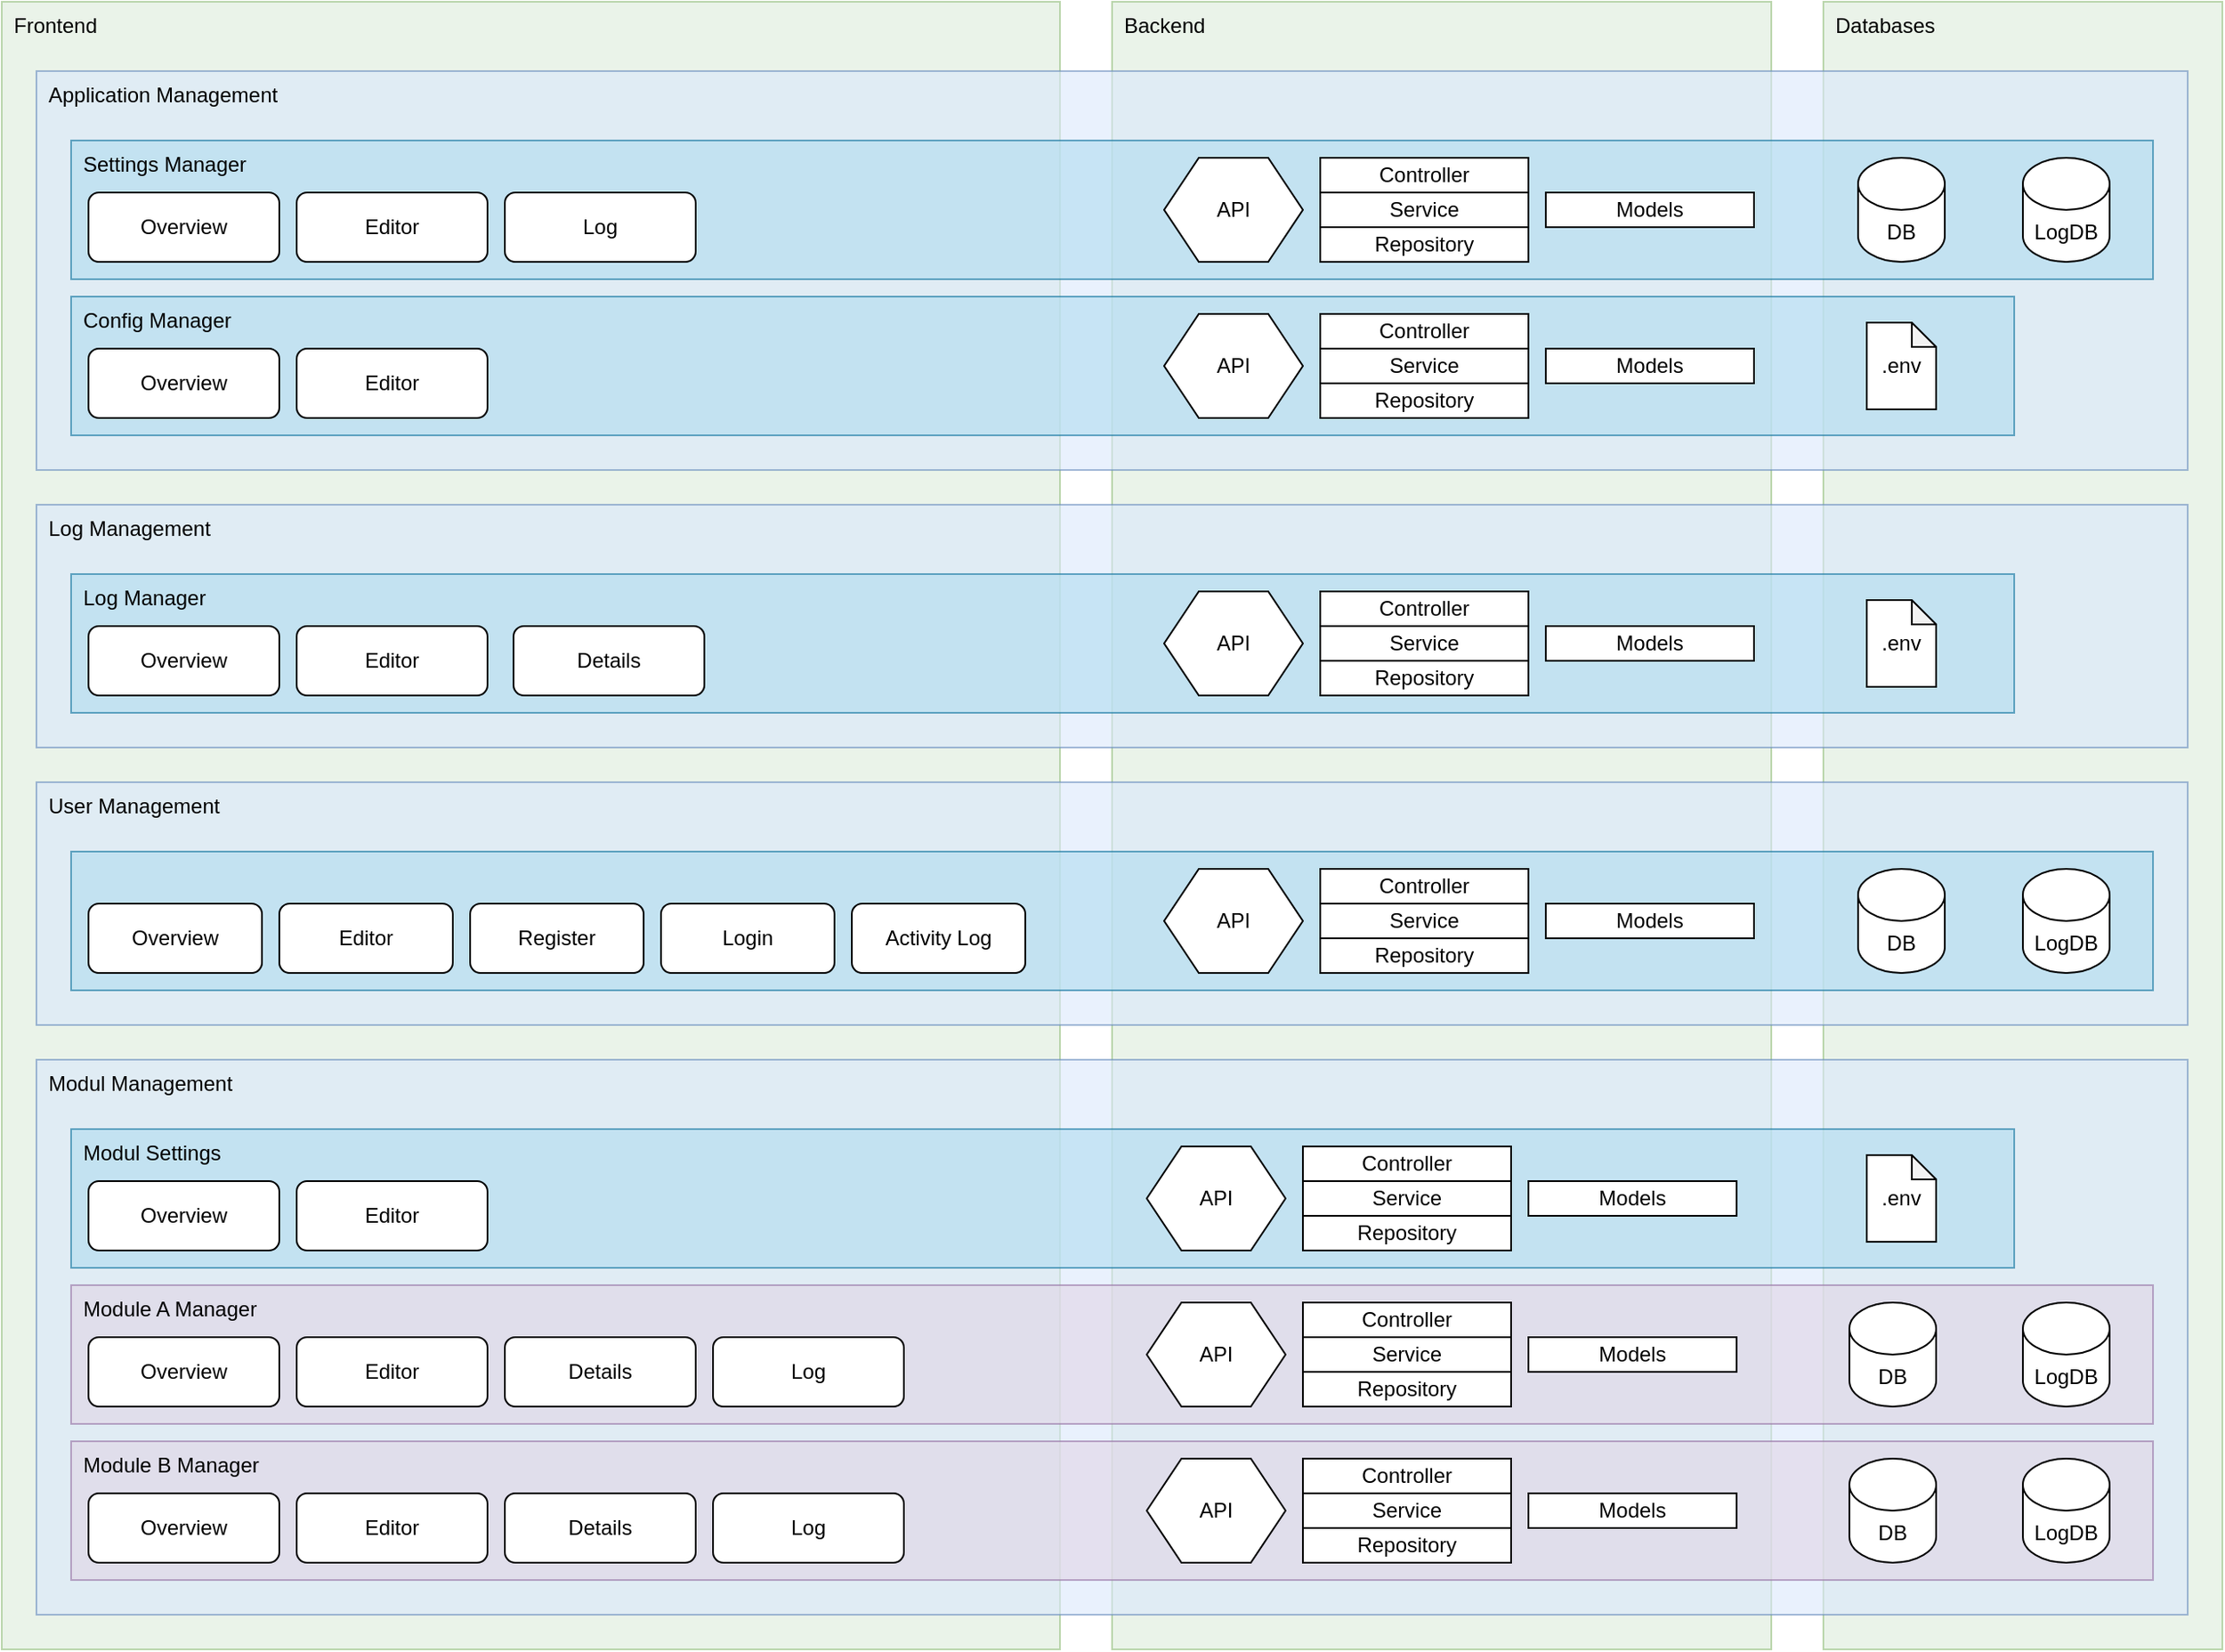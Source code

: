 <mxfile version="20.8.10" type="device"><diagram name="Seite-1" id="gSTySB_ZRClL65R-_BVx"><mxGraphModel dx="932" dy="1396" grid="1" gridSize="10" guides="1" tooltips="1" connect="1" arrows="1" fold="1" page="1" pageScale="1" pageWidth="827" pageHeight="1169" math="0" shadow="0"><root><mxCell id="0"/><mxCell id="1" parent="0"/><mxCell id="76y_ZrZEBd-r6lPZGU-f-1" value="Databases" style="rounded=0;whiteSpace=wrap;html=1;align=left;verticalAlign=top;spacingLeft=5;fillColor=#d5e8d4;strokeColor=#82b366;opacity=50;" vertex="1" parent="1"><mxGeometry x="1090" y="40" width="230" height="950" as="geometry"/></mxCell><mxCell id="ViVmES8ck2Q_rDrgHE28-2" value="Backend" style="rounded=0;whiteSpace=wrap;html=1;align=left;verticalAlign=top;spacingLeft=5;fillColor=#d5e8d4;strokeColor=#82b366;opacity=50;" parent="1" vertex="1"><mxGeometry x="680" y="40" width="380" height="950" as="geometry"/></mxCell><mxCell id="ViVmES8ck2Q_rDrgHE28-1" value="Frontend" style="rounded=0;whiteSpace=wrap;html=1;align=left;verticalAlign=top;spacingLeft=5;fillColor=#d5e8d4;strokeColor=#82b366;opacity=50;" parent="1" vertex="1"><mxGeometry x="40" y="40" width="610" height="950" as="geometry"/></mxCell><mxCell id="76y_ZrZEBd-r6lPZGU-f-2" value="Log Management" style="rounded=0;whiteSpace=wrap;html=1;align=left;verticalAlign=top;spacingLeft=5;fillColor=#dae8fc;strokeColor=#6c8ebf;opacity=60;" vertex="1" parent="1"><mxGeometry x="60" y="330" width="1240" height="140" as="geometry"/></mxCell><mxCell id="76y_ZrZEBd-r6lPZGU-f-3" value="Log Manager" style="rounded=0;whiteSpace=wrap;html=1;align=left;verticalAlign=top;spacingLeft=5;fillColor=#b1ddf0;strokeColor=#10739e;opacity=60;" vertex="1" parent="1"><mxGeometry x="80" y="370" width="1120" height="80" as="geometry"/></mxCell><mxCell id="ViVmES8ck2Q_rDrgHE28-3" value="Modul Management" style="rounded=0;whiteSpace=wrap;html=1;align=left;verticalAlign=top;spacingLeft=5;fillColor=#dae8fc;strokeColor=#6c8ebf;opacity=60;" parent="1" vertex="1"><mxGeometry x="60" y="650" width="1240" height="320" as="geometry"/></mxCell><mxCell id="ViVmES8ck2Q_rDrgHE28-4" value="Modul Settings" style="rounded=0;whiteSpace=wrap;html=1;align=left;verticalAlign=top;spacingLeft=5;fillColor=#b1ddf0;strokeColor=#10739e;opacity=60;" parent="1" vertex="1"><mxGeometry x="80" y="690" width="1120" height="80" as="geometry"/></mxCell><mxCell id="ViVmES8ck2Q_rDrgHE28-5" value="User Management" style="rounded=0;whiteSpace=wrap;html=1;align=left;verticalAlign=top;spacingLeft=5;fillColor=#dae8fc;strokeColor=#6c8ebf;opacity=60;" parent="1" vertex="1"><mxGeometry x="60" y="490" width="1240" height="140" as="geometry"/></mxCell><mxCell id="ViVmES8ck2Q_rDrgHE28-6" value="Application Management" style="rounded=0;whiteSpace=wrap;html=1;align=left;verticalAlign=top;spacingLeft=5;fillColor=#dae8fc;strokeColor=#6c8ebf;opacity=60;" parent="1" vertex="1"><mxGeometry x="60" y="80" width="1240" height="230" as="geometry"/></mxCell><mxCell id="ViVmES8ck2Q_rDrgHE28-7" value="Settings Manager" style="rounded=0;whiteSpace=wrap;html=1;align=left;verticalAlign=top;spacingLeft=5;fillColor=#b1ddf0;strokeColor=#10739e;opacity=60;" parent="1" vertex="1"><mxGeometry x="80" y="120" width="1200" height="80" as="geometry"/></mxCell><mxCell id="ViVmES8ck2Q_rDrgHE28-8" value="Config Manager" style="rounded=0;whiteSpace=wrap;html=1;align=left;verticalAlign=top;spacingLeft=5;fillColor=#b1ddf0;strokeColor=#10739e;opacity=60;" parent="1" vertex="1"><mxGeometry x="80" y="210" width="1120" height="80" as="geometry"/></mxCell><mxCell id="ViVmES8ck2Q_rDrgHE28-36" value="Overview" style="rounded=1;whiteSpace=wrap;html=1;" parent="1" vertex="1"><mxGeometry x="90" y="150" width="110" height="40" as="geometry"/></mxCell><mxCell id="ViVmES8ck2Q_rDrgHE28-37" value="Editor" style="rounded=1;whiteSpace=wrap;html=1;" parent="1" vertex="1"><mxGeometry x="210" y="150" width="110" height="40" as="geometry"/></mxCell><mxCell id="ViVmES8ck2Q_rDrgHE28-40" value="" style="rounded=0;whiteSpace=wrap;html=1;align=left;verticalAlign=top;spacingLeft=5;fillColor=#b1ddf0;strokeColor=#10739e;opacity=60;" parent="1" vertex="1"><mxGeometry x="80" y="530" width="1200" height="80" as="geometry"/></mxCell><mxCell id="ViVmES8ck2Q_rDrgHE28-43" value="Overview" style="rounded=1;whiteSpace=wrap;html=1;" parent="1" vertex="1"><mxGeometry x="90" y="240" width="110" height="40" as="geometry"/></mxCell><mxCell id="ViVmES8ck2Q_rDrgHE28-44" value="Editor" style="rounded=1;whiteSpace=wrap;html=1;" parent="1" vertex="1"><mxGeometry x="210" y="240" width="110" height="40" as="geometry"/></mxCell><mxCell id="ViVmES8ck2Q_rDrgHE28-45" value="Overview" style="rounded=1;whiteSpace=wrap;html=1;" parent="1" vertex="1"><mxGeometry x="90" y="560" width="100" height="40" as="geometry"/></mxCell><mxCell id="ViVmES8ck2Q_rDrgHE28-46" value="Editor" style="rounded=1;whiteSpace=wrap;html=1;" parent="1" vertex="1"><mxGeometry x="200" y="560" width="100" height="40" as="geometry"/></mxCell><mxCell id="ViVmES8ck2Q_rDrgHE28-47" value="Register" style="rounded=1;whiteSpace=wrap;html=1;" parent="1" vertex="1"><mxGeometry x="310" y="560" width="100" height="40" as="geometry"/></mxCell><mxCell id="ViVmES8ck2Q_rDrgHE28-48" value="Login" style="rounded=1;whiteSpace=wrap;html=1;" parent="1" vertex="1"><mxGeometry x="420" y="560" width="100" height="40" as="geometry"/></mxCell><mxCell id="ViVmES8ck2Q_rDrgHE28-62" value="Module A Manager" style="rounded=0;whiteSpace=wrap;html=1;align=left;verticalAlign=top;spacingLeft=5;fillColor=#e1d5e7;strokeColor=#9673a6;opacity=60;" parent="1" vertex="1"><mxGeometry x="80" y="780" width="1200" height="80" as="geometry"/></mxCell><mxCell id="ViVmES8ck2Q_rDrgHE28-63" value="Module B Manager" style="rounded=0;whiteSpace=wrap;html=1;align=left;verticalAlign=top;spacingLeft=5;fillColor=#e1d5e7;strokeColor=#9673a6;opacity=60;" parent="1" vertex="1"><mxGeometry x="80" y="870" width="1200" height="80" as="geometry"/></mxCell><mxCell id="ViVmES8ck2Q_rDrgHE28-75" value="Models" style="rounded=0;whiteSpace=wrap;html=1;" parent="1" vertex="1"><mxGeometry x="920" y="720" width="120" height="20" as="geometry"/></mxCell><mxCell id="ViVmES8ck2Q_rDrgHE28-77" value="Controller" style="rounded=0;whiteSpace=wrap;html=1;" parent="1" vertex="1"><mxGeometry x="790" y="700" width="120" height="20" as="geometry"/></mxCell><mxCell id="ViVmES8ck2Q_rDrgHE28-78" value="Repository" style="rounded=0;whiteSpace=wrap;html=1;" parent="1" vertex="1"><mxGeometry x="790" y="740" width="120" height="20" as="geometry"/></mxCell><mxCell id="ViVmES8ck2Q_rDrgHE28-79" value="Overview" style="rounded=1;whiteSpace=wrap;html=1;" parent="1" vertex="1"><mxGeometry x="90" y="720" width="110" height="40" as="geometry"/></mxCell><mxCell id="ViVmES8ck2Q_rDrgHE28-80" value="Editor" style="rounded=1;whiteSpace=wrap;html=1;" parent="1" vertex="1"><mxGeometry x="210" y="720" width="110" height="40" as="geometry"/></mxCell><mxCell id="ViVmES8ck2Q_rDrgHE28-81" value="API" style="shape=hexagon;perimeter=hexagonPerimeter2;whiteSpace=wrap;html=1;fixedSize=1;" parent="1" vertex="1"><mxGeometry x="700" y="700" width="80" height="60" as="geometry"/></mxCell><mxCell id="ViVmES8ck2Q_rDrgHE28-82" value="Service" style="rounded=0;whiteSpace=wrap;html=1;" parent="1" vertex="1"><mxGeometry x="790" y="720" width="120" height="20" as="geometry"/></mxCell><mxCell id="ViVmES8ck2Q_rDrgHE28-83" value="Models" style="rounded=0;whiteSpace=wrap;html=1;" parent="1" vertex="1"><mxGeometry x="930" y="560" width="120" height="20" as="geometry"/></mxCell><mxCell id="ViVmES8ck2Q_rDrgHE28-85" value="Controller" style="rounded=0;whiteSpace=wrap;html=1;" parent="1" vertex="1"><mxGeometry x="800" y="540" width="120" height="20" as="geometry"/></mxCell><mxCell id="ViVmES8ck2Q_rDrgHE28-86" value="Repository" style="rounded=0;whiteSpace=wrap;html=1;" parent="1" vertex="1"><mxGeometry x="800" y="580" width="120" height="20" as="geometry"/></mxCell><mxCell id="ViVmES8ck2Q_rDrgHE28-87" value="API" style="shape=hexagon;perimeter=hexagonPerimeter2;whiteSpace=wrap;html=1;fixedSize=1;" parent="1" vertex="1"><mxGeometry x="710" y="540" width="80" height="60" as="geometry"/></mxCell><mxCell id="ViVmES8ck2Q_rDrgHE28-88" value="Service" style="rounded=0;whiteSpace=wrap;html=1;" parent="1" vertex="1"><mxGeometry x="800" y="560" width="120" height="20" as="geometry"/></mxCell><mxCell id="ViVmES8ck2Q_rDrgHE28-89" value="Models" style="rounded=0;whiteSpace=wrap;html=1;" parent="1" vertex="1"><mxGeometry x="930" y="240" width="120" height="20" as="geometry"/></mxCell><mxCell id="ViVmES8ck2Q_rDrgHE28-91" value="Controller" style="rounded=0;whiteSpace=wrap;html=1;" parent="1" vertex="1"><mxGeometry x="800" y="220" width="120" height="20" as="geometry"/></mxCell><mxCell id="ViVmES8ck2Q_rDrgHE28-92" value="Repository" style="rounded=0;whiteSpace=wrap;html=1;" parent="1" vertex="1"><mxGeometry x="800" y="260" width="120" height="20" as="geometry"/></mxCell><mxCell id="ViVmES8ck2Q_rDrgHE28-93" value="API" style="shape=hexagon;perimeter=hexagonPerimeter2;whiteSpace=wrap;html=1;fixedSize=1;" parent="1" vertex="1"><mxGeometry x="710" y="220" width="80" height="60" as="geometry"/></mxCell><mxCell id="ViVmES8ck2Q_rDrgHE28-94" value="Service" style="rounded=0;whiteSpace=wrap;html=1;" parent="1" vertex="1"><mxGeometry x="800" y="240" width="120" height="20" as="geometry"/></mxCell><mxCell id="ViVmES8ck2Q_rDrgHE28-95" value="Models" style="rounded=0;whiteSpace=wrap;html=1;" parent="1" vertex="1"><mxGeometry x="930" y="150" width="120" height="20" as="geometry"/></mxCell><mxCell id="ViVmES8ck2Q_rDrgHE28-97" value="Controller" style="rounded=0;whiteSpace=wrap;html=1;" parent="1" vertex="1"><mxGeometry x="800" y="130" width="120" height="20" as="geometry"/></mxCell><mxCell id="ViVmES8ck2Q_rDrgHE28-98" value="Repository" style="rounded=0;whiteSpace=wrap;html=1;" parent="1" vertex="1"><mxGeometry x="800" y="170" width="120" height="20" as="geometry"/></mxCell><mxCell id="ViVmES8ck2Q_rDrgHE28-99" value="API" style="shape=hexagon;perimeter=hexagonPerimeter2;whiteSpace=wrap;html=1;fixedSize=1;" parent="1" vertex="1"><mxGeometry x="710" y="130" width="80" height="60" as="geometry"/></mxCell><mxCell id="ViVmES8ck2Q_rDrgHE28-100" value="Service" style="rounded=0;whiteSpace=wrap;html=1;" parent="1" vertex="1"><mxGeometry x="800" y="150" width="120" height="20" as="geometry"/></mxCell><mxCell id="ViVmES8ck2Q_rDrgHE28-101" value="Models" style="rounded=0;whiteSpace=wrap;html=1;" parent="1" vertex="1"><mxGeometry x="920" y="810" width="120" height="20" as="geometry"/></mxCell><mxCell id="ViVmES8ck2Q_rDrgHE28-102" value="DB" style="shape=cylinder3;whiteSpace=wrap;html=1;boundedLbl=1;backgroundOutline=1;size=15;" parent="1" vertex="1"><mxGeometry x="1105" y="790" width="50" height="60" as="geometry"/></mxCell><mxCell id="ViVmES8ck2Q_rDrgHE28-103" value="Controller" style="rounded=0;whiteSpace=wrap;html=1;" parent="1" vertex="1"><mxGeometry x="790" y="790" width="120" height="20" as="geometry"/></mxCell><mxCell id="ViVmES8ck2Q_rDrgHE28-104" value="Repository" style="rounded=0;whiteSpace=wrap;html=1;" parent="1" vertex="1"><mxGeometry x="790" y="830" width="120" height="20" as="geometry"/></mxCell><mxCell id="ViVmES8ck2Q_rDrgHE28-105" value="API" style="shape=hexagon;perimeter=hexagonPerimeter2;whiteSpace=wrap;html=1;fixedSize=1;" parent="1" vertex="1"><mxGeometry x="700" y="790" width="80" height="60" as="geometry"/></mxCell><mxCell id="ViVmES8ck2Q_rDrgHE28-106" value="Service" style="rounded=0;whiteSpace=wrap;html=1;" parent="1" vertex="1"><mxGeometry x="790" y="810" width="120" height="20" as="geometry"/></mxCell><mxCell id="ViVmES8ck2Q_rDrgHE28-107" value="Models" style="rounded=0;whiteSpace=wrap;html=1;" parent="1" vertex="1"><mxGeometry x="920" y="900" width="120" height="20" as="geometry"/></mxCell><mxCell id="ViVmES8ck2Q_rDrgHE28-108" value="DB" style="shape=cylinder3;whiteSpace=wrap;html=1;boundedLbl=1;backgroundOutline=1;size=15;" parent="1" vertex="1"><mxGeometry x="1105" y="880" width="50" height="60" as="geometry"/></mxCell><mxCell id="ViVmES8ck2Q_rDrgHE28-109" value="Controller" style="rounded=0;whiteSpace=wrap;html=1;" parent="1" vertex="1"><mxGeometry x="790" y="880" width="120" height="20" as="geometry"/></mxCell><mxCell id="ViVmES8ck2Q_rDrgHE28-110" value="Repository" style="rounded=0;whiteSpace=wrap;html=1;" parent="1" vertex="1"><mxGeometry x="790" y="920" width="120" height="20" as="geometry"/></mxCell><mxCell id="ViVmES8ck2Q_rDrgHE28-111" value="API" style="shape=hexagon;perimeter=hexagonPerimeter2;whiteSpace=wrap;html=1;fixedSize=1;" parent="1" vertex="1"><mxGeometry x="700" y="880" width="80" height="60" as="geometry"/></mxCell><mxCell id="ViVmES8ck2Q_rDrgHE28-112" value="Service" style="rounded=0;whiteSpace=wrap;html=1;" parent="1" vertex="1"><mxGeometry x="790" y="900" width="120" height="20" as="geometry"/></mxCell><mxCell id="ViVmES8ck2Q_rDrgHE28-113" value="DB" style="shape=cylinder3;whiteSpace=wrap;html=1;boundedLbl=1;backgroundOutline=1;size=15;" parent="1" vertex="1"><mxGeometry x="1110" y="130" width="50" height="60" as="geometry"/></mxCell><mxCell id="ViVmES8ck2Q_rDrgHE28-116" value="DB" style="shape=cylinder3;whiteSpace=wrap;html=1;boundedLbl=1;backgroundOutline=1;size=15;" parent="1" vertex="1"><mxGeometry x="1110" y="540" width="50" height="60" as="geometry"/></mxCell><mxCell id="ViVmES8ck2Q_rDrgHE28-119" value=".env" style="shape=note;whiteSpace=wrap;html=1;backgroundOutline=1;darkOpacity=0.05;size=14;" parent="1" vertex="1"><mxGeometry x="1115" y="705" width="40" height="50" as="geometry"/></mxCell><mxCell id="ViVmES8ck2Q_rDrgHE28-120" value="Log" style="rounded=1;whiteSpace=wrap;html=1;" parent="1" vertex="1"><mxGeometry x="330" y="150" width="110" height="40" as="geometry"/></mxCell><mxCell id="ViVmES8ck2Q_rDrgHE28-121" value="Details" style="rounded=1;whiteSpace=wrap;html=1;" parent="1" vertex="1"><mxGeometry x="330" y="810" width="110" height="40" as="geometry"/></mxCell><mxCell id="ViVmES8ck2Q_rDrgHE28-122" value="Overview" style="rounded=1;whiteSpace=wrap;html=1;" parent="1" vertex="1"><mxGeometry x="90" y="810" width="110" height="40" as="geometry"/></mxCell><mxCell id="ViVmES8ck2Q_rDrgHE28-123" value="Editor" style="rounded=1;whiteSpace=wrap;html=1;" parent="1" vertex="1"><mxGeometry x="210" y="810" width="110" height="40" as="geometry"/></mxCell><mxCell id="ViVmES8ck2Q_rDrgHE28-124" value="Details" style="rounded=1;whiteSpace=wrap;html=1;" parent="1" vertex="1"><mxGeometry x="330" y="900" width="110" height="40" as="geometry"/></mxCell><mxCell id="ViVmES8ck2Q_rDrgHE28-125" value="Overview" style="rounded=1;whiteSpace=wrap;html=1;" parent="1" vertex="1"><mxGeometry x="90" y="900" width="110" height="40" as="geometry"/></mxCell><mxCell id="ViVmES8ck2Q_rDrgHE28-126" value="Editor" style="rounded=1;whiteSpace=wrap;html=1;" parent="1" vertex="1"><mxGeometry x="210" y="900" width="110" height="40" as="geometry"/></mxCell><mxCell id="ViVmES8ck2Q_rDrgHE28-127" value="Activity Log" style="rounded=1;whiteSpace=wrap;html=1;" parent="1" vertex="1"><mxGeometry x="530" y="560" width="100" height="40" as="geometry"/></mxCell><mxCell id="ViVmES8ck2Q_rDrgHE28-128" value="LogDB" style="shape=cylinder3;whiteSpace=wrap;html=1;boundedLbl=1;backgroundOutline=1;size=15;" parent="1" vertex="1"><mxGeometry x="1205" y="130" width="50" height="60" as="geometry"/></mxCell><mxCell id="ViVmES8ck2Q_rDrgHE28-129" value="LogDB" style="shape=cylinder3;whiteSpace=wrap;html=1;boundedLbl=1;backgroundOutline=1;size=15;" parent="1" vertex="1"><mxGeometry x="1205" y="540" width="50" height="60" as="geometry"/></mxCell><mxCell id="ViVmES8ck2Q_rDrgHE28-130" value="LogDB" style="shape=cylinder3;whiteSpace=wrap;html=1;boundedLbl=1;backgroundOutline=1;size=15;" parent="1" vertex="1"><mxGeometry x="1205" y="790" width="50" height="60" as="geometry"/></mxCell><mxCell id="ViVmES8ck2Q_rDrgHE28-131" value="LogDB" style="shape=cylinder3;whiteSpace=wrap;html=1;boundedLbl=1;backgroundOutline=1;size=15;" parent="1" vertex="1"><mxGeometry x="1205" y="880" width="50" height="60" as="geometry"/></mxCell><mxCell id="ViVmES8ck2Q_rDrgHE28-173" value="Overview" style="rounded=1;whiteSpace=wrap;html=1;" parent="1" vertex="1"><mxGeometry x="90" y="400" width="110" height="40" as="geometry"/></mxCell><mxCell id="ViVmES8ck2Q_rDrgHE28-174" value="Editor" style="rounded=1;whiteSpace=wrap;html=1;" parent="1" vertex="1"><mxGeometry x="210" y="400" width="110" height="40" as="geometry"/></mxCell><mxCell id="ViVmES8ck2Q_rDrgHE28-177" value="Models" style="rounded=0;whiteSpace=wrap;html=1;" parent="1" vertex="1"><mxGeometry x="930" y="400" width="120" height="20" as="geometry"/></mxCell><mxCell id="ViVmES8ck2Q_rDrgHE28-178" value="Controller" style="rounded=0;whiteSpace=wrap;html=1;" parent="1" vertex="1"><mxGeometry x="800" y="380" width="120" height="20" as="geometry"/></mxCell><mxCell id="ViVmES8ck2Q_rDrgHE28-179" value="Repository" style="rounded=0;whiteSpace=wrap;html=1;" parent="1" vertex="1"><mxGeometry x="800" y="420" width="120" height="20" as="geometry"/></mxCell><mxCell id="ViVmES8ck2Q_rDrgHE28-180" value="API" style="shape=hexagon;perimeter=hexagonPerimeter2;whiteSpace=wrap;html=1;fixedSize=1;" parent="1" vertex="1"><mxGeometry x="710" y="380" width="80" height="60" as="geometry"/></mxCell><mxCell id="ViVmES8ck2Q_rDrgHE28-181" value="Service" style="rounded=0;whiteSpace=wrap;html=1;" parent="1" vertex="1"><mxGeometry x="800" y="400" width="120" height="20" as="geometry"/></mxCell><mxCell id="ViVmES8ck2Q_rDrgHE28-184" value=".env" style="shape=note;whiteSpace=wrap;html=1;backgroundOutline=1;darkOpacity=0.05;size=14;" parent="1" vertex="1"><mxGeometry x="1115" y="225" width="40" height="50" as="geometry"/></mxCell><mxCell id="ViVmES8ck2Q_rDrgHE28-118" value=".env" style="shape=note;whiteSpace=wrap;html=1;backgroundOutline=1;darkOpacity=0.05;size=14;" parent="1" vertex="1"><mxGeometry x="1115" y="385" width="40" height="50" as="geometry"/></mxCell><mxCell id="ViVmES8ck2Q_rDrgHE28-185" value="Details" style="rounded=1;whiteSpace=wrap;html=1;" parent="1" vertex="1"><mxGeometry x="335" y="400" width="110" height="40" as="geometry"/></mxCell><mxCell id="ViVmES8ck2Q_rDrgHE28-187" value="Log" style="rounded=1;whiteSpace=wrap;html=1;" parent="1" vertex="1"><mxGeometry x="450" y="810" width="110" height="40" as="geometry"/></mxCell><mxCell id="ViVmES8ck2Q_rDrgHE28-188" value="Log" style="rounded=1;whiteSpace=wrap;html=1;" parent="1" vertex="1"><mxGeometry x="450" y="900" width="110" height="40" as="geometry"/></mxCell></root></mxGraphModel></diagram></mxfile>